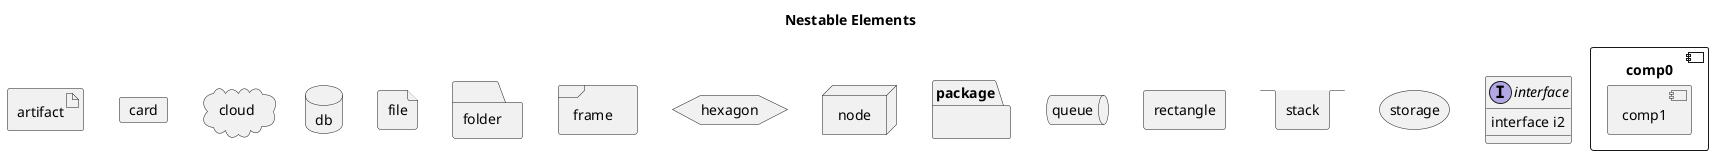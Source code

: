 @startuml
title Nestable Elements
allowmixing

artifact artifact {
}
card card {
}

cloud cloud {
}
component comp0 {
    component comp1
}
interface interface {
    interface i2
}
database db {

}
file file {

}
folder folder {

}
frame frame {

}
hexagon hexagon {

}
node node {

}
package package  {

}
queue queue {

}
rectangle rectangle {

}
stack stack {

}
storage storage {

}
@enduml